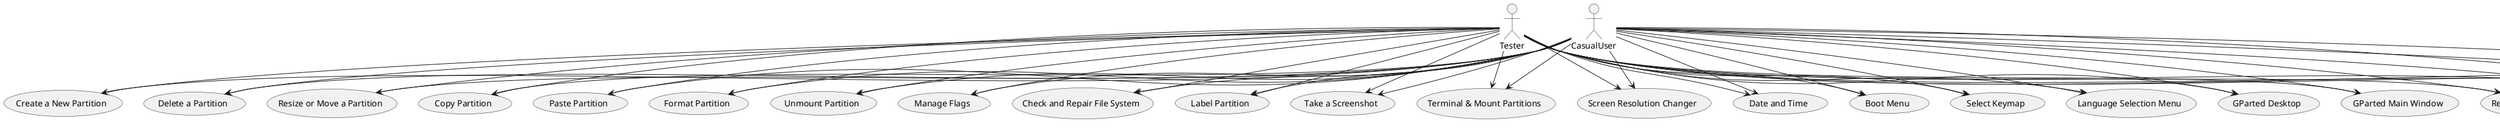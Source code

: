@startuml
actor CasualUser
actor Developer
actor Tester
actor DocumentationWriter

usecase "Boot Menu" as UC1
usecase "Select Keymap" as UC2
usecase "Language Selection Menu" as UC3
usecase "GParted Desktop" as UC4
usecase "GParted Main Window" as UC5
usecase "Refresh Connected Devices" as UC6
usecase "Undo & Apply" as UC7
usecase "View Device Information" as UC8
usecase "Create Partition Table" as UC9
usecase "Create a New Partition" as UC10
usecase "Delete a Partition" as UC11
usecase "Resize or Move a Partition" as UC12
usecase "Copy Partition" as UC13
usecase "Paste Partition" as UC14
usecase "Format Partition" as UC15
usecase "Unmount Partition" as UC16
usecase "Manage Flags" as UC17
usecase "Check and Repair File System" as UC18
usecase "Label Partition" as UC19
usecase "Take a Screenshot" as UC20
usecase "Terminal & Mount Partitions" as UC21
usecase "Information" as UC22
usecase "Screen Resolution Changer" as UC23
usecase "Date and Time" as UC24

CasualUser --> UC1
CasualUser --> UC2
CasualUser --> UC3
CasualUser --> UC4
CasualUser --> UC5
CasualUser --> UC6
CasualUser --> UC7
CasualUser --> UC8
CasualUser --> UC9
CasualUser --> UC10
CasualUser --> UC11
CasualUser --> UC12
CasualUser --> UC13
CasualUser --> UC14
CasualUser --> UC15
CasualUser --> UC16
CasualUser --> UC17
CasualUser --> UC18
CasualUser --> UC19
CasualUser --> UC20
CasualUser --> UC21
CasualUser --> UC22
CasualUser --> UC23
CasualUser --> UC24

Tester --> UC1
Tester --> UC2
Tester --> UC3
Tester --> UC4
Tester --> UC5
Tester --> UC6
Tester --> UC7
Tester --> UC8
Tester --> UC9
Tester --> UC10
Tester --> UC11
Tester --> UC12
Tester --> UC13
Tester --> UC14
Tester --> UC15
Tester --> UC16
Tester --> UC17
Tester --> UC18
Tester --> UC19
Tester --> UC20
Tester --> UC21
Tester --> UC22
Tester --> UC23
Tester --> UC24

DocumentationWriter --> UC22

@enduml